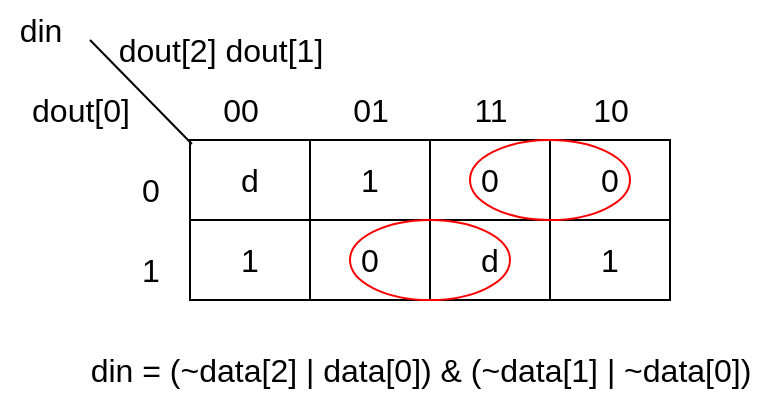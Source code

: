 <mxfile version="22.0.6" type="device">
  <diagram name="第 1 页" id="3tQ8L7HjznIPXBOHlZmB">
    <mxGraphModel dx="994" dy="545" grid="1" gridSize="10" guides="1" tooltips="1" connect="1" arrows="1" fold="1" page="1" pageScale="1" pageWidth="827" pageHeight="1169" math="0" shadow="0">
      <root>
        <mxCell id="0" />
        <mxCell id="1" parent="0" />
        <mxCell id="3WwGIY_hkS-e4ZyH0D-Z-1" value="" style="shape=table;startSize=0;container=1;collapsible=0;childLayout=tableLayout;fontSize=16;" vertex="1" parent="1">
          <mxGeometry x="320" y="230" width="240" height="80" as="geometry" />
        </mxCell>
        <mxCell id="3WwGIY_hkS-e4ZyH0D-Z-2" value="" style="shape=tableRow;horizontal=0;startSize=0;swimlaneHead=0;swimlaneBody=0;strokeColor=inherit;top=0;left=0;bottom=0;right=0;collapsible=0;dropTarget=0;fillColor=none;points=[[0,0.5],[1,0.5]];portConstraint=eastwest;fontSize=16;" vertex="1" parent="3WwGIY_hkS-e4ZyH0D-Z-1">
          <mxGeometry width="240" height="40" as="geometry" />
        </mxCell>
        <mxCell id="3WwGIY_hkS-e4ZyH0D-Z-3" value="d" style="shape=partialRectangle;html=1;whiteSpace=wrap;connectable=0;strokeColor=inherit;overflow=hidden;fillColor=none;top=0;left=0;bottom=0;right=0;pointerEvents=1;fontSize=16;" vertex="1" parent="3WwGIY_hkS-e4ZyH0D-Z-2">
          <mxGeometry width="60" height="40" as="geometry">
            <mxRectangle width="60" height="40" as="alternateBounds" />
          </mxGeometry>
        </mxCell>
        <mxCell id="3WwGIY_hkS-e4ZyH0D-Z-4" value="1" style="shape=partialRectangle;html=1;whiteSpace=wrap;connectable=0;strokeColor=inherit;overflow=hidden;fillColor=none;top=0;left=0;bottom=0;right=0;pointerEvents=1;fontSize=16;" vertex="1" parent="3WwGIY_hkS-e4ZyH0D-Z-2">
          <mxGeometry x="60" width="60" height="40" as="geometry">
            <mxRectangle width="60" height="40" as="alternateBounds" />
          </mxGeometry>
        </mxCell>
        <mxCell id="3WwGIY_hkS-e4ZyH0D-Z-5" value="0" style="shape=partialRectangle;html=1;whiteSpace=wrap;connectable=0;strokeColor=inherit;overflow=hidden;fillColor=none;top=0;left=0;bottom=0;right=0;pointerEvents=1;fontSize=16;" vertex="1" parent="3WwGIY_hkS-e4ZyH0D-Z-2">
          <mxGeometry x="120" width="60" height="40" as="geometry">
            <mxRectangle width="60" height="40" as="alternateBounds" />
          </mxGeometry>
        </mxCell>
        <mxCell id="3WwGIY_hkS-e4ZyH0D-Z-14" value="0" style="shape=partialRectangle;html=1;whiteSpace=wrap;connectable=0;strokeColor=inherit;overflow=hidden;fillColor=none;top=0;left=0;bottom=0;right=0;pointerEvents=1;fontSize=16;" vertex="1" parent="3WwGIY_hkS-e4ZyH0D-Z-2">
          <mxGeometry x="180" width="60" height="40" as="geometry">
            <mxRectangle width="60" height="40" as="alternateBounds" />
          </mxGeometry>
        </mxCell>
        <mxCell id="3WwGIY_hkS-e4ZyH0D-Z-6" value="" style="shape=tableRow;horizontal=0;startSize=0;swimlaneHead=0;swimlaneBody=0;strokeColor=inherit;top=0;left=0;bottom=0;right=0;collapsible=0;dropTarget=0;fillColor=none;points=[[0,0.5],[1,0.5]];portConstraint=eastwest;fontSize=16;" vertex="1" parent="3WwGIY_hkS-e4ZyH0D-Z-1">
          <mxGeometry y="40" width="240" height="40" as="geometry" />
        </mxCell>
        <mxCell id="3WwGIY_hkS-e4ZyH0D-Z-7" value="1" style="shape=partialRectangle;html=1;whiteSpace=wrap;connectable=0;strokeColor=inherit;overflow=hidden;fillColor=none;top=0;left=0;bottom=0;right=0;pointerEvents=1;fontSize=16;" vertex="1" parent="3WwGIY_hkS-e4ZyH0D-Z-6">
          <mxGeometry width="60" height="40" as="geometry">
            <mxRectangle width="60" height="40" as="alternateBounds" />
          </mxGeometry>
        </mxCell>
        <mxCell id="3WwGIY_hkS-e4ZyH0D-Z-8" value="0" style="shape=partialRectangle;html=1;whiteSpace=wrap;connectable=0;strokeColor=inherit;overflow=hidden;fillColor=none;top=0;left=0;bottom=0;right=0;pointerEvents=1;fontSize=16;" vertex="1" parent="3WwGIY_hkS-e4ZyH0D-Z-6">
          <mxGeometry x="60" width="60" height="40" as="geometry">
            <mxRectangle width="60" height="40" as="alternateBounds" />
          </mxGeometry>
        </mxCell>
        <mxCell id="3WwGIY_hkS-e4ZyH0D-Z-9" value="d" style="shape=partialRectangle;html=1;whiteSpace=wrap;connectable=0;strokeColor=inherit;overflow=hidden;fillColor=none;top=0;left=0;bottom=0;right=0;pointerEvents=1;fontSize=16;" vertex="1" parent="3WwGIY_hkS-e4ZyH0D-Z-6">
          <mxGeometry x="120" width="60" height="40" as="geometry">
            <mxRectangle width="60" height="40" as="alternateBounds" />
          </mxGeometry>
        </mxCell>
        <mxCell id="3WwGIY_hkS-e4ZyH0D-Z-15" value="1" style="shape=partialRectangle;html=1;whiteSpace=wrap;connectable=0;strokeColor=inherit;overflow=hidden;fillColor=none;top=0;left=0;bottom=0;right=0;pointerEvents=1;fontSize=16;" vertex="1" parent="3WwGIY_hkS-e4ZyH0D-Z-6">
          <mxGeometry x="180" width="60" height="40" as="geometry">
            <mxRectangle width="60" height="40" as="alternateBounds" />
          </mxGeometry>
        </mxCell>
        <mxCell id="3WwGIY_hkS-e4ZyH0D-Z-16" value="&lt;font style=&quot;font-size: 16px;&quot;&gt;0&lt;/font&gt;" style="text;html=1;align=center;verticalAlign=middle;resizable=0;points=[];autosize=1;strokeColor=none;fillColor=none;" vertex="1" parent="1">
          <mxGeometry x="285" y="240" width="30" height="30" as="geometry" />
        </mxCell>
        <mxCell id="3WwGIY_hkS-e4ZyH0D-Z-17" value="&lt;font style=&quot;font-size: 16px;&quot;&gt;1&lt;/font&gt;" style="text;html=1;align=center;verticalAlign=middle;resizable=0;points=[];autosize=1;strokeColor=none;fillColor=none;" vertex="1" parent="1">
          <mxGeometry x="285" y="280" width="30" height="30" as="geometry" />
        </mxCell>
        <mxCell id="3WwGIY_hkS-e4ZyH0D-Z-18" value="&lt;font style=&quot;font-size: 16px;&quot;&gt;0&lt;/font&gt;&lt;font style=&quot;font-size: 16px;&quot;&gt;0&lt;/font&gt;" style="text;html=1;align=center;verticalAlign=middle;resizable=0;points=[];autosize=1;strokeColor=none;fillColor=none;" vertex="1" parent="1">
          <mxGeometry x="325" y="200" width="40" height="30" as="geometry" />
        </mxCell>
        <mxCell id="3WwGIY_hkS-e4ZyH0D-Z-19" value="&lt;font style=&quot;font-size: 16px;&quot;&gt;01&lt;/font&gt;" style="text;html=1;align=center;verticalAlign=middle;resizable=0;points=[];autosize=1;strokeColor=none;fillColor=none;" vertex="1" parent="1">
          <mxGeometry x="390" y="200" width="40" height="30" as="geometry" />
        </mxCell>
        <mxCell id="3WwGIY_hkS-e4ZyH0D-Z-20" value="&lt;font style=&quot;font-size: 16px;&quot;&gt;11&lt;/font&gt;" style="text;html=1;align=center;verticalAlign=middle;resizable=0;points=[];autosize=1;strokeColor=none;fillColor=none;" vertex="1" parent="1">
          <mxGeometry x="450" y="200" width="40" height="30" as="geometry" />
        </mxCell>
        <mxCell id="3WwGIY_hkS-e4ZyH0D-Z-21" value="&lt;font style=&quot;font-size: 16px;&quot;&gt;10&lt;/font&gt;" style="text;html=1;align=center;verticalAlign=middle;resizable=0;points=[];autosize=1;strokeColor=none;fillColor=none;" vertex="1" parent="1">
          <mxGeometry x="510" y="200" width="40" height="30" as="geometry" />
        </mxCell>
        <mxCell id="3WwGIY_hkS-e4ZyH0D-Z-22" value="" style="endArrow=none;html=1;rounded=0;exitX=0.004;exitY=0.05;exitDx=0;exitDy=0;exitPerimeter=0;" edge="1" parent="1" source="3WwGIY_hkS-e4ZyH0D-Z-2">
          <mxGeometry width="50" height="50" relative="1" as="geometry">
            <mxPoint x="390" y="310" as="sourcePoint" />
            <mxPoint x="270" y="180" as="targetPoint" />
          </mxGeometry>
        </mxCell>
        <mxCell id="3WwGIY_hkS-e4ZyH0D-Z-23" value="&lt;font style=&quot;font-size: 16px;&quot;&gt;dout[2] dout[1]&lt;/font&gt;" style="text;html=1;align=center;verticalAlign=middle;resizable=0;points=[];autosize=1;strokeColor=none;fillColor=none;" vertex="1" parent="1">
          <mxGeometry x="270" y="170" width="130" height="30" as="geometry" />
        </mxCell>
        <mxCell id="3WwGIY_hkS-e4ZyH0D-Z-24" value="&lt;font style=&quot;font-size: 16px;&quot;&gt;dout[0]&lt;/font&gt;" style="text;html=1;align=center;verticalAlign=middle;resizable=0;points=[];autosize=1;strokeColor=none;fillColor=none;" vertex="1" parent="1">
          <mxGeometry x="230" y="200" width="70" height="30" as="geometry" />
        </mxCell>
        <mxCell id="3WwGIY_hkS-e4ZyH0D-Z-25" value="&lt;font style=&quot;font-size: 16px;&quot;&gt;din&lt;/font&gt;" style="text;html=1;align=center;verticalAlign=middle;resizable=0;points=[];autosize=1;strokeColor=none;fillColor=none;" vertex="1" parent="1">
          <mxGeometry x="225" y="160" width="40" height="30" as="geometry" />
        </mxCell>
        <mxCell id="3WwGIY_hkS-e4ZyH0D-Z-26" value="" style="ellipse;whiteSpace=wrap;html=1;fillColor=none;strokeColor=#FF0000;" vertex="1" parent="1">
          <mxGeometry x="460" y="230" width="80" height="40" as="geometry" />
        </mxCell>
        <mxCell id="3WwGIY_hkS-e4ZyH0D-Z-27" value="" style="ellipse;whiteSpace=wrap;html=1;fillColor=none;strokeColor=#FF0000;" vertex="1" parent="1">
          <mxGeometry x="400" y="270" width="80" height="40" as="geometry" />
        </mxCell>
        <mxCell id="3WwGIY_hkS-e4ZyH0D-Z-28" value="&lt;font style=&quot;font-size: 16px;&quot;&gt;din = (~data[2] | data[0]) &amp;amp; (~data[1] | ~data[0])&lt;/font&gt;" style="text;html=1;align=center;verticalAlign=middle;resizable=0;points=[];autosize=1;strokeColor=none;fillColor=none;" vertex="1" parent="1">
          <mxGeometry x="260" y="330" width="350" height="30" as="geometry" />
        </mxCell>
      </root>
    </mxGraphModel>
  </diagram>
</mxfile>
